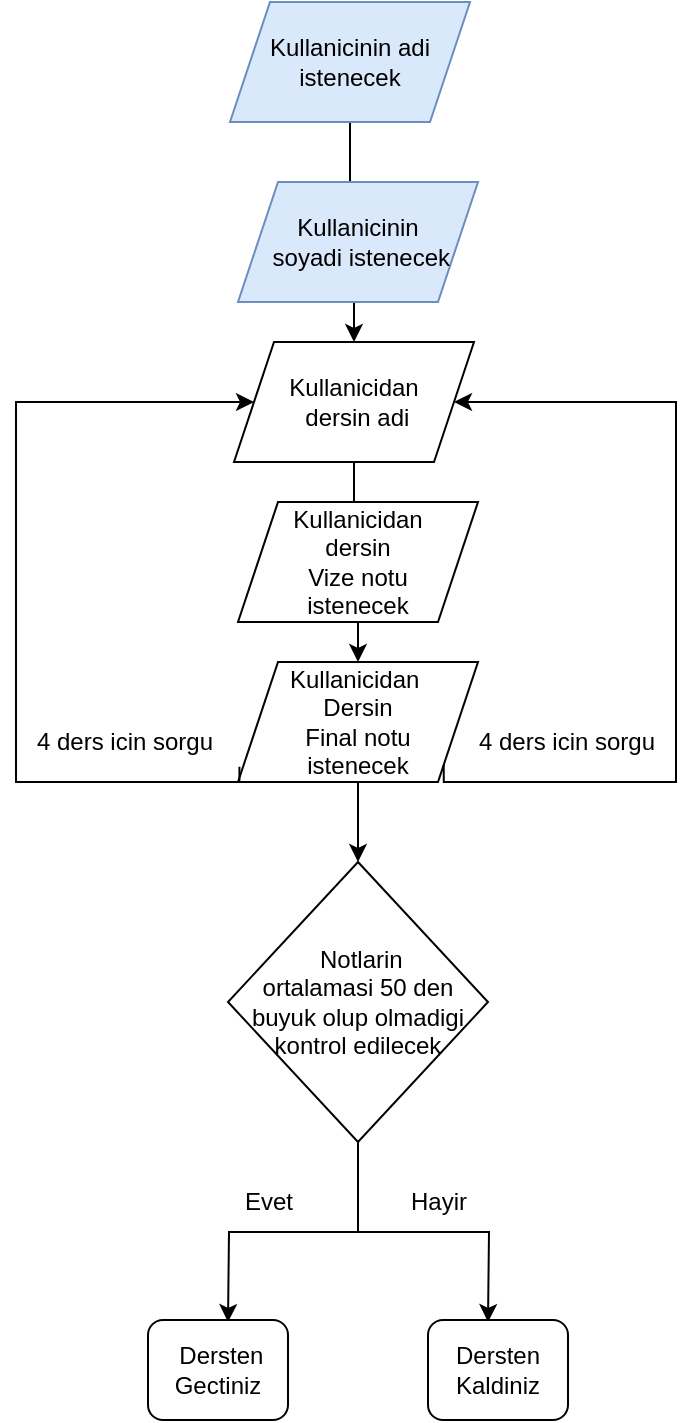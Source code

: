 <mxfile version="21.0.4" type="github">
  <diagram id="C5RBs43oDa-KdzZeNtuy" name="Page-1">
    <mxGraphModel dx="1495" dy="995" grid="1" gridSize="10" guides="1" tooltips="1" connect="1" arrows="1" fold="1" page="1" pageScale="1" pageWidth="827" pageHeight="1169" math="0" shadow="0">
      <root>
        <mxCell id="WIyWlLk6GJQsqaUBKTNV-0" />
        <mxCell id="WIyWlLk6GJQsqaUBKTNV-1" parent="WIyWlLk6GJQsqaUBKTNV-0" />
        <mxCell id="iZw6KkyHZYlsaDlUffuV-44" value="" style="edgeStyle=orthogonalEdgeStyle;rounded=0;orthogonalLoop=1;jettySize=auto;html=1;" edge="1" parent="WIyWlLk6GJQsqaUBKTNV-1" source="iZw6KkyHZYlsaDlUffuV-0" target="iZw6KkyHZYlsaDlUffuV-2">
          <mxGeometry relative="1" as="geometry" />
        </mxCell>
        <mxCell id="iZw6KkyHZYlsaDlUffuV-0" value="Kullanicinin adi istenecek" style="shape=parallelogram;perimeter=parallelogramPerimeter;whiteSpace=wrap;html=1;fixedSize=1;fillColor=#dae8fc;strokeColor=#6c8ebf;" vertex="1" parent="WIyWlLk6GJQsqaUBKTNV-1">
          <mxGeometry x="347" y="120" width="120" height="60" as="geometry" />
        </mxCell>
        <mxCell id="iZw6KkyHZYlsaDlUffuV-1" value="Kullanicinin&lt;br&gt;&amp;nbsp;soyadi istenecek" style="shape=parallelogram;perimeter=parallelogramPerimeter;whiteSpace=wrap;html=1;fixedSize=1;fillColor=#dae8fc;strokeColor=#6c8ebf;" vertex="1" parent="WIyWlLk6GJQsqaUBKTNV-1">
          <mxGeometry x="351" y="210" width="120" height="60" as="geometry" />
        </mxCell>
        <mxCell id="iZw6KkyHZYlsaDlUffuV-45" value="" style="edgeStyle=orthogonalEdgeStyle;rounded=0;orthogonalLoop=1;jettySize=auto;html=1;" edge="1" parent="WIyWlLk6GJQsqaUBKTNV-1" source="iZw6KkyHZYlsaDlUffuV-2" target="iZw6KkyHZYlsaDlUffuV-11">
          <mxGeometry relative="1" as="geometry" />
        </mxCell>
        <mxCell id="iZw6KkyHZYlsaDlUffuV-2" value="Kullanicidan&lt;br&gt;&amp;nbsp;dersin adi" style="shape=parallelogram;perimeter=parallelogramPerimeter;whiteSpace=wrap;html=1;fixedSize=1;" vertex="1" parent="WIyWlLk6GJQsqaUBKTNV-1">
          <mxGeometry x="349" y="290" width="120" height="60" as="geometry" />
        </mxCell>
        <mxCell id="iZw6KkyHZYlsaDlUffuV-4" value="Kullanicidan &lt;br&gt;dersin &lt;br&gt;Vize notu &lt;br&gt;istenecek" style="shape=parallelogram;perimeter=parallelogramPerimeter;whiteSpace=wrap;html=1;fixedSize=1;" vertex="1" parent="WIyWlLk6GJQsqaUBKTNV-1">
          <mxGeometry x="351" y="370" width="120" height="60" as="geometry" />
        </mxCell>
        <mxCell id="iZw6KkyHZYlsaDlUffuV-46" value="" style="edgeStyle=orthogonalEdgeStyle;rounded=0;orthogonalLoop=1;jettySize=auto;html=1;" edge="1" parent="WIyWlLk6GJQsqaUBKTNV-1" source="iZw6KkyHZYlsaDlUffuV-11" target="iZw6KkyHZYlsaDlUffuV-16">
          <mxGeometry relative="1" as="geometry" />
        </mxCell>
        <mxCell id="iZw6KkyHZYlsaDlUffuV-11" value="Kullanicidan&amp;nbsp;&lt;br&gt;&amp;nbsp;Dersin&amp;nbsp;&lt;br&gt;Final notu &lt;br&gt;istenecek" style="shape=parallelogram;perimeter=parallelogramPerimeter;whiteSpace=wrap;html=1;fixedSize=1;" vertex="1" parent="WIyWlLk6GJQsqaUBKTNV-1">
          <mxGeometry x="351" y="450" width="120" height="60" as="geometry" />
        </mxCell>
        <mxCell id="iZw6KkyHZYlsaDlUffuV-17" style="edgeStyle=orthogonalEdgeStyle;rounded=0;orthogonalLoop=1;jettySize=auto;html=1;" edge="1" parent="WIyWlLk6GJQsqaUBKTNV-1" source="iZw6KkyHZYlsaDlUffuV-16">
          <mxGeometry relative="1" as="geometry">
            <mxPoint x="346.0" y="780.0" as="targetPoint" />
          </mxGeometry>
        </mxCell>
        <mxCell id="iZw6KkyHZYlsaDlUffuV-18" style="edgeStyle=orthogonalEdgeStyle;rounded=0;orthogonalLoop=1;jettySize=auto;html=1;" edge="1" parent="WIyWlLk6GJQsqaUBKTNV-1" source="iZw6KkyHZYlsaDlUffuV-16">
          <mxGeometry relative="1" as="geometry">
            <mxPoint x="476.0" y="780.0" as="targetPoint" />
          </mxGeometry>
        </mxCell>
        <mxCell id="iZw6KkyHZYlsaDlUffuV-47" style="edgeStyle=orthogonalEdgeStyle;rounded=0;orthogonalLoop=1;jettySize=auto;html=1;exitX=0.006;exitY=0.872;exitDx=0;exitDy=0;exitPerimeter=0;" edge="1" parent="WIyWlLk6GJQsqaUBKTNV-1" source="iZw6KkyHZYlsaDlUffuV-11" target="iZw6KkyHZYlsaDlUffuV-2">
          <mxGeometry relative="1" as="geometry">
            <mxPoint x="240" y="320" as="targetPoint" />
            <Array as="points">
              <mxPoint x="352" y="510" />
              <mxPoint x="240" y="510" />
              <mxPoint x="240" y="320" />
            </Array>
          </mxGeometry>
        </mxCell>
        <mxCell id="iZw6KkyHZYlsaDlUffuV-51" style="edgeStyle=orthogonalEdgeStyle;rounded=0;orthogonalLoop=1;jettySize=auto;html=1;entryX=1;entryY=0.5;entryDx=0;entryDy=0;exitX=1;exitY=1;exitDx=0;exitDy=0;" edge="1" parent="WIyWlLk6GJQsqaUBKTNV-1" source="iZw6KkyHZYlsaDlUffuV-11" target="iZw6KkyHZYlsaDlUffuV-2">
          <mxGeometry relative="1" as="geometry">
            <Array as="points">
              <mxPoint x="454" y="510" />
              <mxPoint x="570" y="510" />
              <mxPoint x="570" y="320" />
            </Array>
          </mxGeometry>
        </mxCell>
        <mxCell id="iZw6KkyHZYlsaDlUffuV-16" value="&amp;nbsp;Notlarin &lt;br&gt;ortalamasi 50 den buyuk olup olmadigi kontrol edilecek" style="rhombus;whiteSpace=wrap;html=1;" vertex="1" parent="WIyWlLk6GJQsqaUBKTNV-1">
          <mxGeometry x="346" y="550" width="130" height="140" as="geometry" />
        </mxCell>
        <mxCell id="iZw6KkyHZYlsaDlUffuV-19" value="&amp;nbsp;Dersten Gectiniz" style="rounded=1;whiteSpace=wrap;html=1;" vertex="1" parent="WIyWlLk6GJQsqaUBKTNV-1">
          <mxGeometry x="306" y="779" width="70" height="50" as="geometry" />
        </mxCell>
        <mxCell id="iZw6KkyHZYlsaDlUffuV-20" value="Dersten Kaldiniz" style="rounded=1;whiteSpace=wrap;html=1;" vertex="1" parent="WIyWlLk6GJQsqaUBKTNV-1">
          <mxGeometry x="446" y="779" width="70" height="50" as="geometry" />
        </mxCell>
        <mxCell id="iZw6KkyHZYlsaDlUffuV-21" value="Evet" style="text;html=1;align=center;verticalAlign=middle;resizable=0;points=[];autosize=1;strokeColor=none;fillColor=none;" vertex="1" parent="WIyWlLk6GJQsqaUBKTNV-1">
          <mxGeometry x="341" y="705" width="50" height="30" as="geometry" />
        </mxCell>
        <mxCell id="iZw6KkyHZYlsaDlUffuV-22" value="Hayir" style="text;html=1;align=center;verticalAlign=middle;resizable=0;points=[];autosize=1;strokeColor=none;fillColor=none;" vertex="1" parent="WIyWlLk6GJQsqaUBKTNV-1">
          <mxGeometry x="426" y="705" width="50" height="30" as="geometry" />
        </mxCell>
        <mxCell id="iZw6KkyHZYlsaDlUffuV-52" value="4 ders icin sorgu" style="text;html=1;align=center;verticalAlign=middle;resizable=0;points=[];autosize=1;strokeColor=none;fillColor=none;" vertex="1" parent="WIyWlLk6GJQsqaUBKTNV-1">
          <mxGeometry x="239" y="475" width="110" height="30" as="geometry" />
        </mxCell>
        <mxCell id="iZw6KkyHZYlsaDlUffuV-53" value="4 ders icin sorgu" style="text;html=1;align=center;verticalAlign=middle;resizable=0;points=[];autosize=1;strokeColor=none;fillColor=none;" vertex="1" parent="WIyWlLk6GJQsqaUBKTNV-1">
          <mxGeometry x="460" y="475" width="110" height="30" as="geometry" />
        </mxCell>
      </root>
    </mxGraphModel>
  </diagram>
</mxfile>
